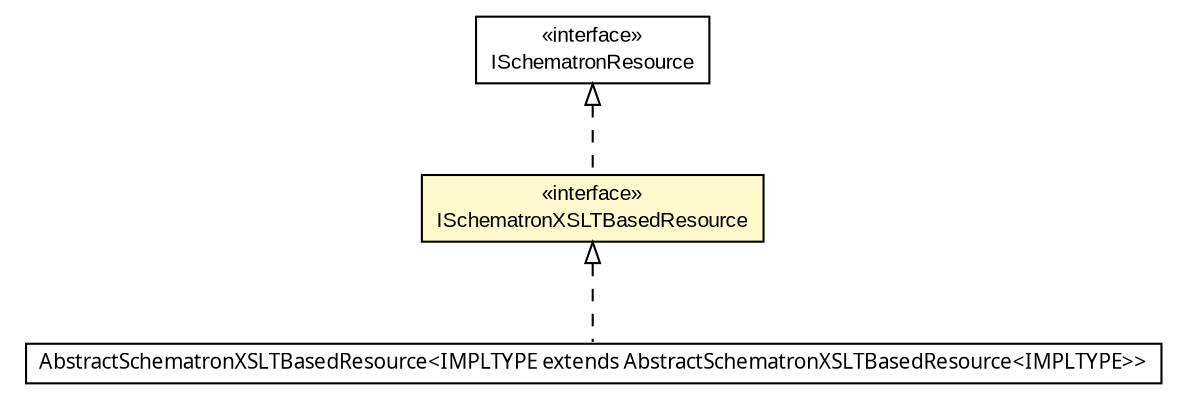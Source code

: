#!/usr/local/bin/dot
#
# Class diagram 
# Generated by UMLGraph version 5.1 (http://www.umlgraph.org/)
#

digraph G {
	edge [fontname="arial",fontsize=10,labelfontname="arial",labelfontsize=10];
	node [fontname="arial",fontsize=10,shape=plaintext];
	nodesep=0.25;
	ranksep=0.5;
	// com.helger.schematron.ISchematronResource
	c17862 [label=<<table title="com.helger.schematron.ISchematronResource" border="0" cellborder="1" cellspacing="0" cellpadding="2" port="p" href="../ISchematronResource.html">
		<tr><td><table border="0" cellspacing="0" cellpadding="1">
<tr><td align="center" balign="center"> &#171;interface&#187; </td></tr>
<tr><td align="center" balign="center"> ISchematronResource </td></tr>
		</table></td></tr>
		</table>>, fontname="arial", fontcolor="black", fontsize=10.0];
	// com.helger.schematron.xslt.ISchematronXSLTBasedResource
	c17973 [label=<<table title="com.helger.schematron.xslt.ISchematronXSLTBasedResource" border="0" cellborder="1" cellspacing="0" cellpadding="2" port="p" bgcolor="lemonChiffon" href="./ISchematronXSLTBasedResource.html">
		<tr><td><table border="0" cellspacing="0" cellpadding="1">
<tr><td align="center" balign="center"> &#171;interface&#187; </td></tr>
<tr><td align="center" balign="center"> ISchematronXSLTBasedResource </td></tr>
		</table></td></tr>
		</table>>, fontname="arial", fontcolor="black", fontsize=10.0];
	// com.helger.schematron.xslt.AbstractSchematronXSLTBasedResource<IMPLTYPE extends com.helger.schematron.xslt.AbstractSchematronXSLTBasedResource<IMPLTYPE>>
	c17975 [label=<<table title="com.helger.schematron.xslt.AbstractSchematronXSLTBasedResource" border="0" cellborder="1" cellspacing="0" cellpadding="2" port="p" href="./AbstractSchematronXSLTBasedResource.html">
		<tr><td><table border="0" cellspacing="0" cellpadding="1">
<tr><td align="center" balign="center"><font face="ariali"> AbstractSchematronXSLTBasedResource&lt;IMPLTYPE extends AbstractSchematronXSLTBasedResource&lt;IMPLTYPE&gt;&gt; </font></td></tr>
		</table></td></tr>
		</table>>, fontname="arial", fontcolor="black", fontsize=10.0];
	//com.helger.schematron.xslt.ISchematronXSLTBasedResource implements com.helger.schematron.ISchematronResource
	c17862:p -> c17973:p [dir=back,arrowtail=empty,style=dashed];
	//com.helger.schematron.xslt.AbstractSchematronXSLTBasedResource<IMPLTYPE extends com.helger.schematron.xslt.AbstractSchematronXSLTBasedResource<IMPLTYPE>> implements com.helger.schematron.xslt.ISchematronXSLTBasedResource
	c17973:p -> c17975:p [dir=back,arrowtail=empty,style=dashed];
}

